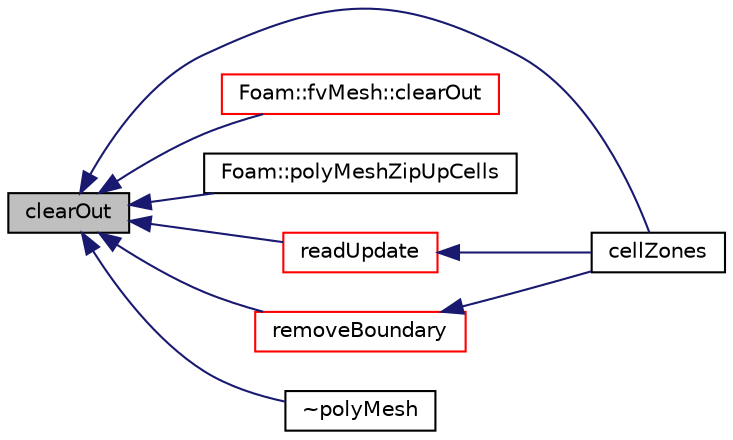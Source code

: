 digraph "clearOut"
{
  bgcolor="transparent";
  edge [fontname="Helvetica",fontsize="10",labelfontname="Helvetica",labelfontsize="10"];
  node [fontname="Helvetica",fontsize="10",shape=record];
  rankdir="LR";
  Node1 [label="clearOut",height=0.2,width=0.4,color="black", fillcolor="grey75", style="filled", fontcolor="black"];
  Node1 -> Node2 [dir="back",color="midnightblue",fontsize="10",style="solid",fontname="Helvetica"];
  Node2 [label="cellZones",height=0.2,width=0.4,color="black",URL="$a01954.html#a981f3e92ff079e144ef55a4fcb32dfd2",tooltip="Return non-const access to the cellZones. "];
  Node1 -> Node3 [dir="back",color="midnightblue",fontsize="10",style="solid",fontname="Helvetica"];
  Node3 [label="Foam::fvMesh::clearOut",height=0.2,width=0.4,color="red",URL="$a00889.html#af320697688df08f1438d37a86bcaf25d",tooltip="Clear all geometry and addressing. "];
  Node1 -> Node4 [dir="back",color="midnightblue",fontsize="10",style="solid",fontname="Helvetica"];
  Node4 [label="Foam::polyMeshZipUpCells",height=0.2,width=0.4,color="black",URL="$a10979.html#ab957fb2d74d8de84991a6246e876ecd2"];
  Node1 -> Node5 [dir="back",color="midnightblue",fontsize="10",style="solid",fontname="Helvetica"];
  Node5 [label="readUpdate",height=0.2,width=0.4,color="red",URL="$a01954.html#a9d298b9dbcdbe96c85e7ea556233a8c2",tooltip="Update the mesh based on the mesh files saved in. "];
  Node5 -> Node2 [dir="back",color="midnightblue",fontsize="10",style="solid",fontname="Helvetica"];
  Node1 -> Node6 [dir="back",color="midnightblue",fontsize="10",style="solid",fontname="Helvetica"];
  Node6 [label="removeBoundary",height=0.2,width=0.4,color="red",URL="$a01954.html#acc2134c36adb97b988d5efc383a7f9f0",tooltip="Remove boundary patches. "];
  Node6 -> Node2 [dir="back",color="midnightblue",fontsize="10",style="solid",fontname="Helvetica"];
  Node1 -> Node7 [dir="back",color="midnightblue",fontsize="10",style="solid",fontname="Helvetica"];
  Node7 [label="~polyMesh",height=0.2,width=0.4,color="black",URL="$a01954.html#a027782324136d170b1a744a5dc6f69b6",tooltip="Destructor. "];
}

